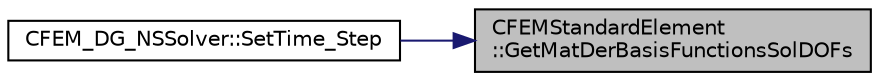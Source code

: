 digraph "CFEMStandardElement::GetMatDerBasisFunctionsSolDOFs"
{
 // LATEX_PDF_SIZE
  edge [fontname="Helvetica",fontsize="10",labelfontname="Helvetica",labelfontsize="10"];
  node [fontname="Helvetica",fontsize="10",shape=record];
  rankdir="RL";
  Node1 [label="CFEMStandardElement\l::GetMatDerBasisFunctionsSolDOFs",height=0.2,width=0.4,color="black", fillcolor="grey75", style="filled", fontcolor="black",tooltip="Function, which makes available the matrix storage of the derivative of the basis functions in the so..."];
  Node1 -> Node2 [dir="back",color="midnightblue",fontsize="10",style="solid",fontname="Helvetica"];
  Node2 [label="CFEM_DG_NSSolver::SetTime_Step",height=0.2,width=0.4,color="black", fillcolor="white", style="filled",URL="$classCFEM__DG__NSSolver.html#a1d77cb51e0eb51dfb95735ac965ac176",tooltip="Function to compute the time step for solving the Navier-Stokes equations."];
}
